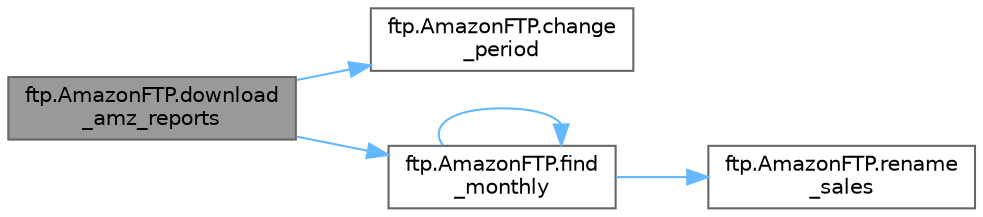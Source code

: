 digraph "ftp.AmazonFTP.download_amz_reports"
{
 // LATEX_PDF_SIZE
  bgcolor="transparent";
  edge [fontname=Helvetica,fontsize=10,labelfontname=Helvetica,labelfontsize=10];
  node [fontname=Helvetica,fontsize=10,shape=box,height=0.2,width=0.4];
  rankdir="LR";
  Node1 [id="Node000001",label="ftp.AmazonFTP.download\l_amz_reports",height=0.2,width=0.4,color="gray40", fillcolor="grey60", style="filled", fontcolor="black",tooltip=" "];
  Node1 -> Node2 [id="edge1_Node000001_Node000002",color="steelblue1",style="solid",tooltip=" "];
  Node2 [id="Node000002",label="ftp.AmazonFTP.change\l_period",height=0.2,width=0.4,color="grey40", fillcolor="white", style="filled",URL="$namespaceftp_1_1_amazon_f_t_p.html#a7343d7a78f7909ed1686150bdd1507d6",tooltip=" "];
  Node1 -> Node3 [id="edge2_Node000001_Node000003",color="steelblue1",style="solid",tooltip=" "];
  Node3 [id="Node000003",label="ftp.AmazonFTP.find\l_monthly",height=0.2,width=0.4,color="grey40", fillcolor="white", style="filled",URL="$namespaceftp_1_1_amazon_f_t_p.html#ad8b7f3888b5223c5ff03d91f776d5c4e",tooltip=" "];
  Node3 -> Node3 [id="edge3_Node000003_Node000003",color="steelblue1",style="solid",tooltip=" "];
  Node3 -> Node4 [id="edge4_Node000003_Node000004",color="steelblue1",style="solid",tooltip=" "];
  Node4 [id="Node000004",label="ftp.AmazonFTP.rename\l_sales",height=0.2,width=0.4,color="grey40", fillcolor="white", style="filled",URL="$namespaceftp_1_1_amazon_f_t_p.html#abb9ed35c8ca4e1a2641046475cf3b7b1",tooltip=" "];
}
